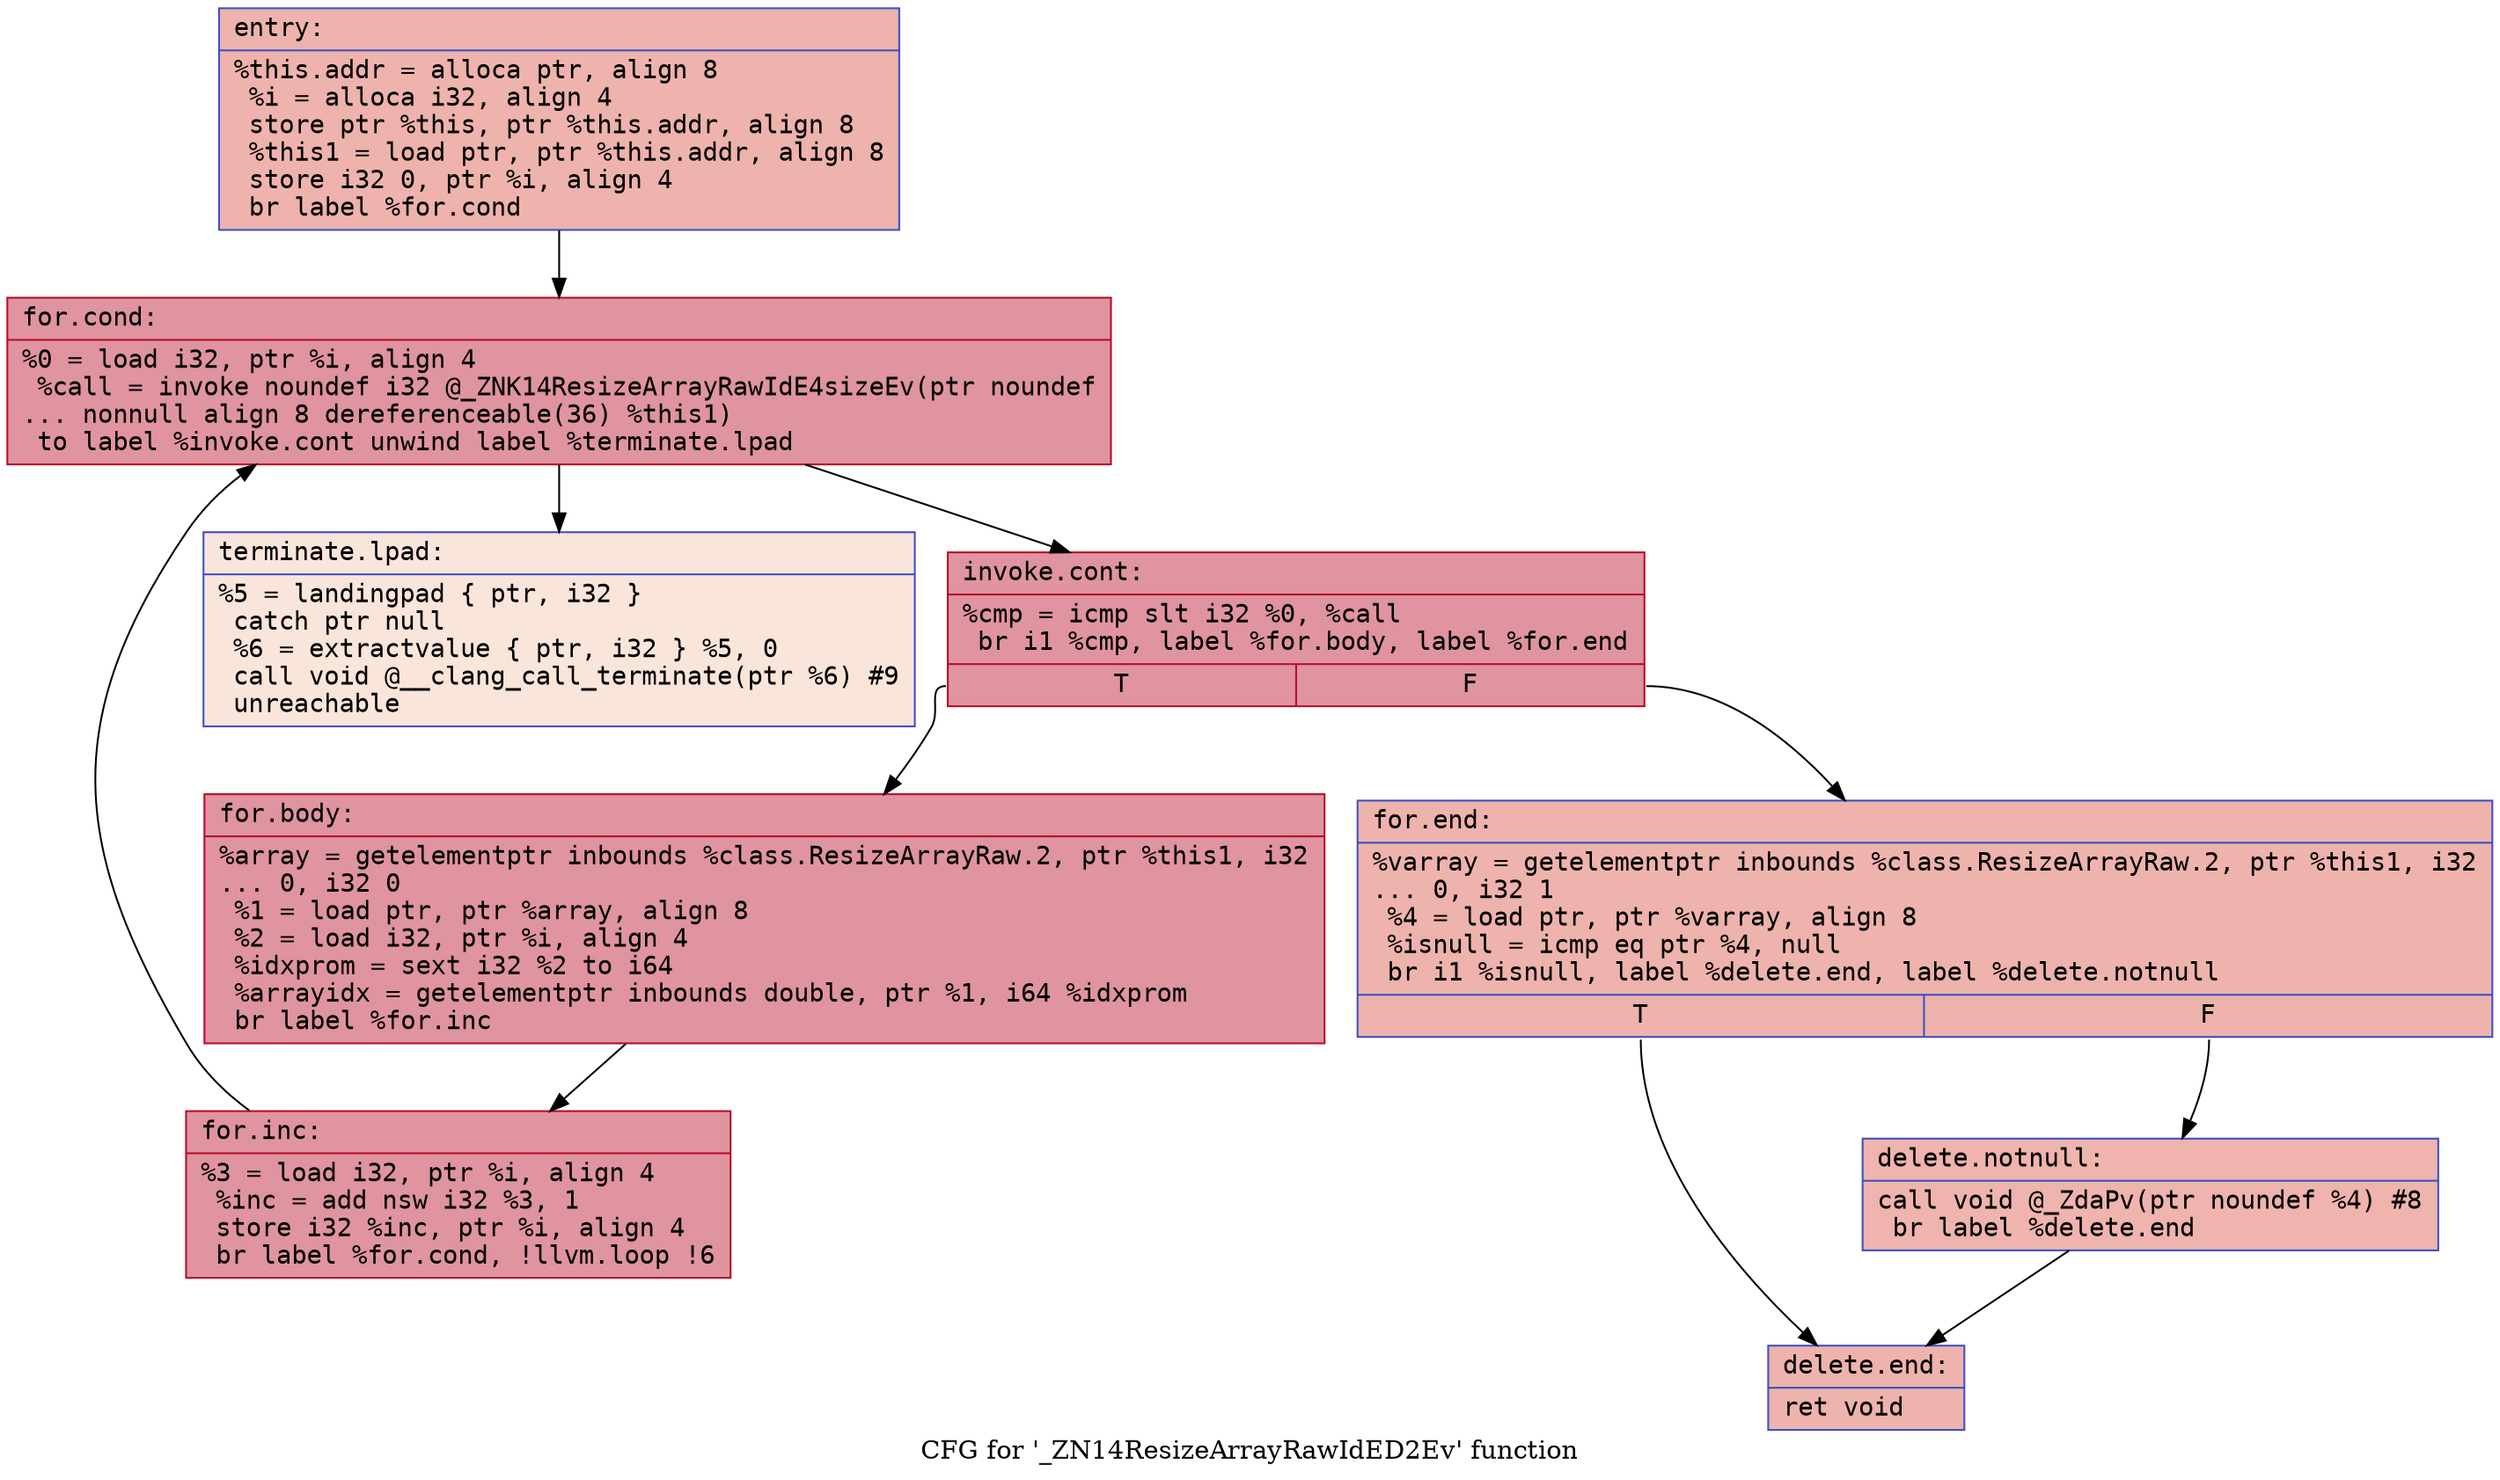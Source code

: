 digraph "CFG for '_ZN14ResizeArrayRawIdED2Ev' function" {
	label="CFG for '_ZN14ResizeArrayRawIdED2Ev' function";

	Node0x5621f7747b20 [shape=record,color="#3d50c3ff", style=filled, fillcolor="#d6524470" fontname="Courier",label="{entry:\l|  %this.addr = alloca ptr, align 8\l  %i = alloca i32, align 4\l  store ptr %this, ptr %this.addr, align 8\l  %this1 = load ptr, ptr %this.addr, align 8\l  store i32 0, ptr %i, align 4\l  br label %for.cond\l}"];
	Node0x5621f7747b20 -> Node0x5621f7747dd0[tooltip="entry -> for.cond\nProbability 100.00%" ];
	Node0x5621f7747dd0 [shape=record,color="#b70d28ff", style=filled, fillcolor="#b70d2870" fontname="Courier",label="{for.cond:\l|  %0 = load i32, ptr %i, align 4\l  %call = invoke noundef i32 @_ZNK14ResizeArrayRawIdE4sizeEv(ptr noundef\l... nonnull align 8 dereferenceable(36) %this1)\l          to label %invoke.cont unwind label %terminate.lpad\l}"];
	Node0x5621f7747dd0 -> Node0x5621f7747f40[tooltip="for.cond -> invoke.cont\nProbability 100.00%" ];
	Node0x5621f7747dd0 -> Node0x5621f7747fc0[tooltip="for.cond -> terminate.lpad\nProbability 0.00%" ];
	Node0x5621f7747f40 [shape=record,color="#b70d28ff", style=filled, fillcolor="#b70d2870" fontname="Courier",label="{invoke.cont:\l|  %cmp = icmp slt i32 %0, %call\l  br i1 %cmp, label %for.body, label %for.end\l|{<s0>T|<s1>F}}"];
	Node0x5621f7747f40:s0 -> Node0x5621f7748210[tooltip="invoke.cont -> for.body\nProbability 96.88%" ];
	Node0x5621f7747f40:s1 -> Node0x5621f7748260[tooltip="invoke.cont -> for.end\nProbability 3.12%" ];
	Node0x5621f7748210 [shape=record,color="#b70d28ff", style=filled, fillcolor="#b70d2870" fontname="Courier",label="{for.body:\l|  %array = getelementptr inbounds %class.ResizeArrayRaw.2, ptr %this1, i32\l... 0, i32 0\l  %1 = load ptr, ptr %array, align 8\l  %2 = load i32, ptr %i, align 4\l  %idxprom = sext i32 %2 to i64\l  %arrayidx = getelementptr inbounds double, ptr %1, i64 %idxprom\l  br label %for.inc\l}"];
	Node0x5621f7748210 -> Node0x5621f7748860[tooltip="for.body -> for.inc\nProbability 100.00%" ];
	Node0x5621f7748860 [shape=record,color="#b70d28ff", style=filled, fillcolor="#b70d2870" fontname="Courier",label="{for.inc:\l|  %3 = load i32, ptr %i, align 4\l  %inc = add nsw i32 %3, 1\l  store i32 %inc, ptr %i, align 4\l  br label %for.cond, !llvm.loop !6\l}"];
	Node0x5621f7748860 -> Node0x5621f7747dd0[tooltip="for.inc -> for.cond\nProbability 100.00%" ];
	Node0x5621f7748260 [shape=record,color="#3d50c3ff", style=filled, fillcolor="#d6524470" fontname="Courier",label="{for.end:\l|  %varray = getelementptr inbounds %class.ResizeArrayRaw.2, ptr %this1, i32\l... 0, i32 1\l  %4 = load ptr, ptr %varray, align 8\l  %isnull = icmp eq ptr %4, null\l  br i1 %isnull, label %delete.end, label %delete.notnull\l|{<s0>T|<s1>F}}"];
	Node0x5621f7748260:s0 -> Node0x5621f7748ee0[tooltip="for.end -> delete.end\nProbability 37.50%" ];
	Node0x5621f7748260:s1 -> Node0x5621f7748f60[tooltip="for.end -> delete.notnull\nProbability 62.50%" ];
	Node0x5621f7748f60 [shape=record,color="#3d50c3ff", style=filled, fillcolor="#d8564670" fontname="Courier",label="{delete.notnull:\l|  call void @_ZdaPv(ptr noundef %4) #8\l  br label %delete.end\l}"];
	Node0x5621f7748f60 -> Node0x5621f7748ee0[tooltip="delete.notnull -> delete.end\nProbability 100.00%" ];
	Node0x5621f7748ee0 [shape=record,color="#3d50c3ff", style=filled, fillcolor="#d6524470" fontname="Courier",label="{delete.end:\l|  ret void\l}"];
	Node0x5621f7747fc0 [shape=record,color="#3d50c3ff", style=filled, fillcolor="#f4c5ad70" fontname="Courier",label="{terminate.lpad:\l|  %5 = landingpad \{ ptr, i32 \}\l          catch ptr null\l  %6 = extractvalue \{ ptr, i32 \} %5, 0\l  call void @__clang_call_terminate(ptr %6) #9\l  unreachable\l}"];
}
